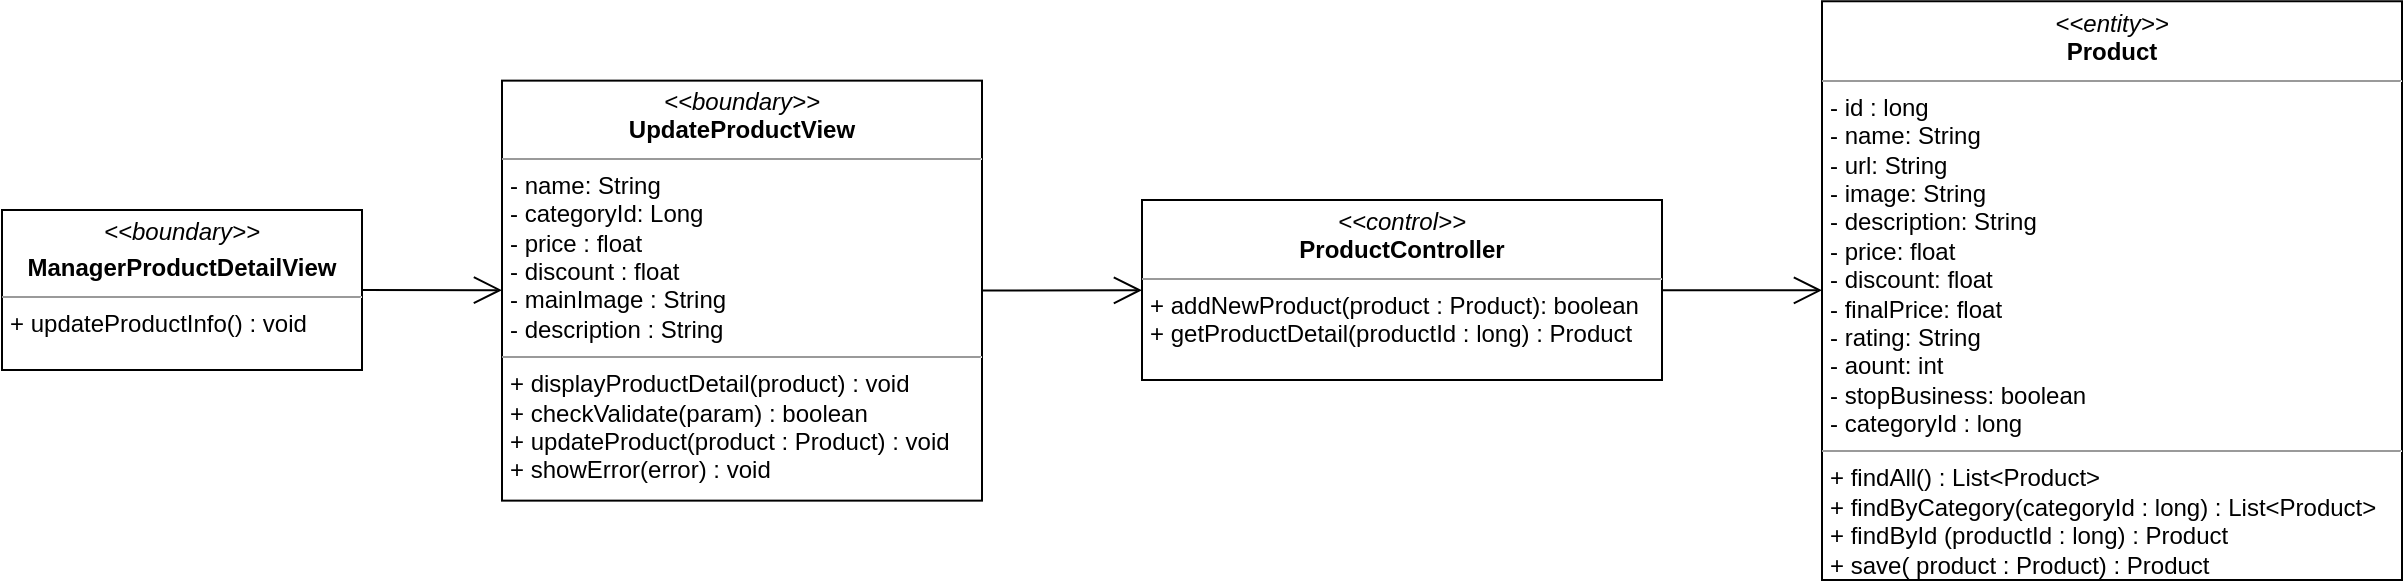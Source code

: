 <mxfile version="14.7.3" type="device"><diagram id="C5RBs43oDa-KdzZeNtuy" name="Page-1"><mxGraphModel dx="1935" dy="425" grid="1" gridSize="10" guides="1" tooltips="1" connect="1" arrows="1" fold="1" page="1" pageScale="1" pageWidth="827" pageHeight="1169" math="0" shadow="0"><root><mxCell id="WIyWlLk6GJQsqaUBKTNV-0"/><mxCell id="WIyWlLk6GJQsqaUBKTNV-1" parent="WIyWlLk6GJQsqaUBKTNV-0"/><mxCell id="CYO5Vx4DRwN-3DJMOsJ7-0" value="&lt;p style=&quot;margin: 0px ; margin-top: 4px ; text-align: center&quot;&gt;&lt;i&gt;&amp;lt;&amp;lt;boundary&amp;gt;&amp;gt;&lt;/i&gt;&lt;/p&gt;&lt;p style=&quot;margin: 0px ; margin-top: 4px ; text-align: center&quot;&gt;&lt;b&gt;ManagerProductDetailView&lt;/b&gt;&lt;/p&gt;&lt;hr size=&quot;1&quot;&gt;&lt;p style=&quot;margin: 0px ; margin-left: 4px&quot;&gt;&lt;span&gt;+ updateProductInfo() : void&lt;br&gt;&lt;/span&gt;&lt;/p&gt;" style="verticalAlign=top;align=left;overflow=fill;fontSize=12;fontFamily=Helvetica;html=1;" parent="WIyWlLk6GJQsqaUBKTNV-1" vertex="1"><mxGeometry x="-210" y="125" width="180" height="80" as="geometry"/></mxCell><mxCell id="CYO5Vx4DRwN-3DJMOsJ7-1" value="" style="endArrow=open;endFill=1;endSize=12;html=1;exitX=1;exitY=0.5;exitDx=0;exitDy=0;" parent="WIyWlLk6GJQsqaUBKTNV-1" source="CYO5Vx4DRwN-3DJMOsJ7-0" target="Syb4cz62rAq2gpXlCWTR-0" edge="1"><mxGeometry width="160" relative="1" as="geometry"><mxPoint x="331" y="160" as="sourcePoint"/><mxPoint x="330" y="159.22" as="targetPoint"/></mxGeometry></mxCell><mxCell id="CYO5Vx4DRwN-3DJMOsJ7-2" value="&lt;p style=&quot;margin: 0px ; margin-top: 4px ; text-align: center&quot;&gt;&lt;i&gt;&amp;lt;&amp;lt;control&amp;gt;&amp;gt;&lt;/i&gt;&lt;br&gt;&lt;b&gt;ProductController&lt;/b&gt;&lt;/p&gt;&lt;hr size=&quot;1&quot;&gt;&lt;p style=&quot;margin: 0px ; margin-left: 4px&quot;&gt;+ addNewProduct(product : Product): boolean&lt;br&gt;&lt;/p&gt;&lt;p style=&quot;margin: 0px ; margin-left: 4px&quot;&gt;+ getProductDetail(productId : long) : Product&lt;/p&gt;" style="verticalAlign=top;align=left;overflow=fill;fontSize=12;fontFamily=Helvetica;html=1;" parent="WIyWlLk6GJQsqaUBKTNV-1" vertex="1"><mxGeometry x="360" y="120" width="260" height="90" as="geometry"/></mxCell><mxCell id="CYO5Vx4DRwN-3DJMOsJ7-3" value="&lt;p style=&quot;margin: 0px ; margin-top: 4px ; text-align: center&quot;&gt;&lt;i&gt;&amp;lt;&amp;lt;entity&amp;gt;&amp;gt;&lt;/i&gt;&lt;br&gt;&lt;b&gt;Product&lt;/b&gt;&lt;/p&gt;&lt;hr size=&quot;1&quot;&gt;&lt;p style=&quot;margin: 0px ; margin-left: 4px&quot;&gt;- id : long&lt;/p&gt;&lt;p style=&quot;margin: 0px ; margin-left: 4px&quot;&gt;- name: String&lt;br&gt;- url: String&lt;/p&gt;&lt;p style=&quot;margin: 0px ; margin-left: 4px&quot;&gt;- image: String&lt;/p&gt;&lt;p style=&quot;margin: 0px ; margin-left: 4px&quot;&gt;- description: String&lt;/p&gt;&lt;p style=&quot;margin: 0px ; margin-left: 4px&quot;&gt;- price: float&lt;/p&gt;&lt;p style=&quot;margin: 0px ; margin-left: 4px&quot;&gt;- discount: float&lt;/p&gt;&lt;p style=&quot;margin: 0px ; margin-left: 4px&quot;&gt;- finalPrice: float&lt;/p&gt;&lt;p style=&quot;margin: 0px ; margin-left: 4px&quot;&gt;- rating: String&lt;/p&gt;&lt;p style=&quot;margin: 0px ; margin-left: 4px&quot;&gt;- aount: int&lt;/p&gt;&lt;p style=&quot;margin: 0px ; margin-left: 4px&quot;&gt;- stopBusiness: boolean&lt;/p&gt;&lt;p style=&quot;margin: 0px ; margin-left: 4px&quot;&gt;- categoryId : long&lt;/p&gt;&lt;hr size=&quot;1&quot;&gt;&lt;p style=&quot;margin: 0px 0px 0px 4px&quot;&gt;+ findAll() : List&amp;lt;Product&amp;gt;&lt;/p&gt;&lt;p style=&quot;margin: 0px 0px 0px 4px&quot;&gt;+ findByCategory(categoryId : long) : List&amp;lt;Product&amp;gt;&lt;/p&gt;&lt;p style=&quot;margin: 0px 0px 0px 4px&quot;&gt;+ findById (productId : long) : Product&lt;/p&gt;&lt;p style=&quot;margin: 0px 0px 0px 4px&quot;&gt;+ save( product : Product) : Product&lt;/p&gt;" style="verticalAlign=top;align=left;overflow=fill;fontSize=12;fontFamily=Helvetica;html=1;" parent="WIyWlLk6GJQsqaUBKTNV-1" vertex="1"><mxGeometry x="700" y="20.63" width="290" height="289.37" as="geometry"/></mxCell><mxCell id="CYO5Vx4DRwN-3DJMOsJ7-4" value="" style="endArrow=open;endFill=1;endSize=12;html=1;" parent="WIyWlLk6GJQsqaUBKTNV-1" source="CYO5Vx4DRwN-3DJMOsJ7-2" target="CYO5Vx4DRwN-3DJMOsJ7-3" edge="1"><mxGeometry width="160" relative="1" as="geometry"><mxPoint x="650" y="100" as="sourcePoint"/><mxPoint x="680" y="158.75" as="targetPoint"/></mxGeometry></mxCell><mxCell id="Syb4cz62rAq2gpXlCWTR-0" value="&lt;p style=&quot;margin: 0px ; margin-top: 4px ; text-align: center&quot;&gt;&lt;i&gt;&amp;lt;&amp;lt;boundary&amp;gt;&amp;gt;&lt;/i&gt;&lt;br&gt;&lt;b&gt;UpdateProductView&lt;/b&gt;&lt;/p&gt;&lt;hr size=&quot;1&quot;&gt;&lt;p style=&quot;margin: 0px ; margin-left: 4px&quot;&gt;- name: String&lt;br&gt;- categoryId: Long&lt;/p&gt;&lt;p style=&quot;margin: 0px ; margin-left: 4px&quot;&gt;- price : float&lt;/p&gt;&lt;p style=&quot;margin: 0px ; margin-left: 4px&quot;&gt;- discount : float&lt;/p&gt;&lt;p style=&quot;margin: 0px ; margin-left: 4px&quot;&gt;- mainImage : String&lt;/p&gt;&lt;p style=&quot;margin: 0px ; margin-left: 4px&quot;&gt;- description : String&lt;/p&gt;&lt;hr size=&quot;1&quot;&gt;&lt;p style=&quot;margin: 0px 0px 0px 4px&quot;&gt;+ displayProductDetail(product) : void&lt;/p&gt;&lt;p style=&quot;margin: 0px 0px 0px 4px&quot;&gt;+ checkValidate(param) : boolean&lt;/p&gt;&lt;p style=&quot;margin: 0px 0px 0px 4px&quot;&gt;+ updateProduct(product : Product) : void&lt;/p&gt;&lt;p style=&quot;margin: 0px 0px 0px 4px&quot;&gt;+ showError(error) : void&lt;/p&gt;" style="verticalAlign=top;align=left;overflow=fill;fontSize=12;fontFamily=Helvetica;html=1;" parent="WIyWlLk6GJQsqaUBKTNV-1" vertex="1"><mxGeometry x="40" y="60.32" width="240" height="210" as="geometry"/></mxCell><mxCell id="Syb4cz62rAq2gpXlCWTR-1" value="" style="endArrow=open;endFill=1;endSize=12;html=1;" parent="WIyWlLk6GJQsqaUBKTNV-1" source="Syb4cz62rAq2gpXlCWTR-0" target="CYO5Vx4DRwN-3DJMOsJ7-2" edge="1"><mxGeometry width="160" relative="1" as="geometry"><mxPoint x="280" y="270" as="sourcePoint"/><mxPoint x="440" y="270" as="targetPoint"/></mxGeometry></mxCell></root></mxGraphModel></diagram></mxfile>